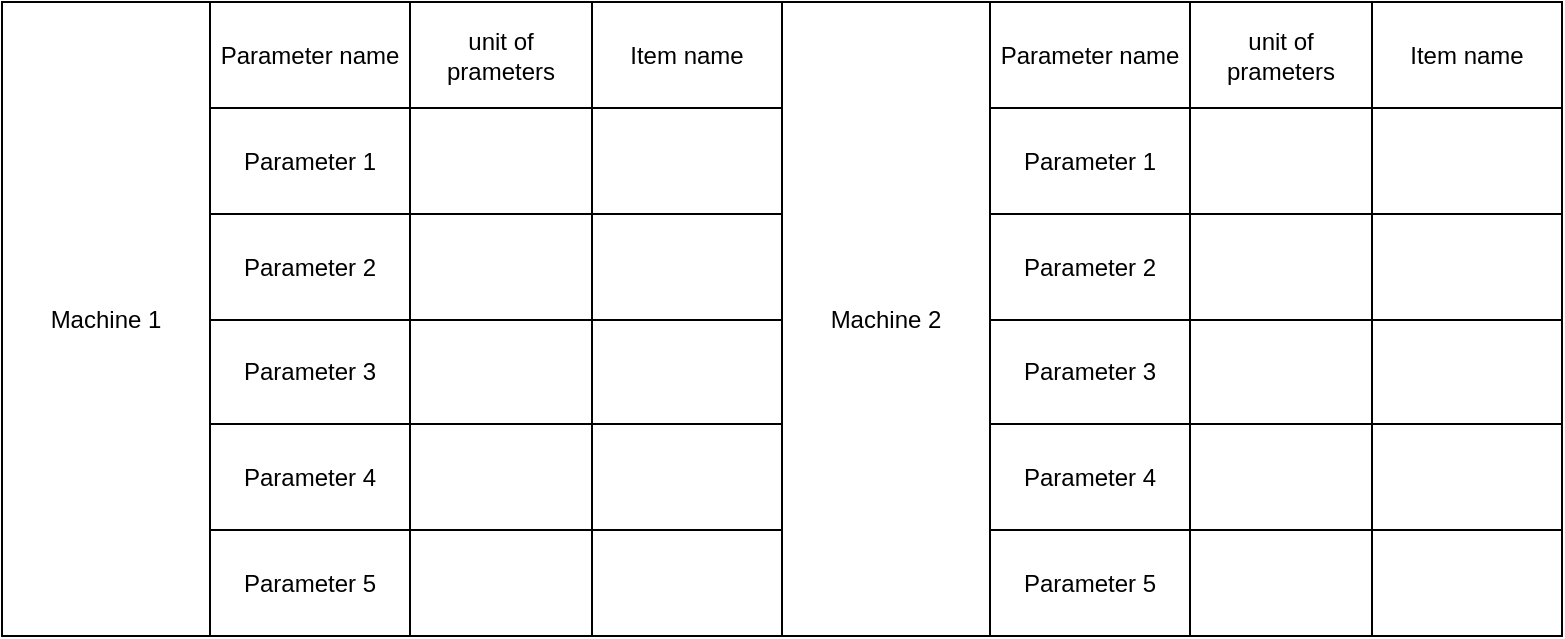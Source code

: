 <mxfile version="14.8.4" type="github">
  <diagram id="Z1trSQCHoKJ7LO43XMHb" name="Page-1">
    <mxGraphModel dx="1186" dy="651" grid="1" gridSize="10" guides="1" tooltips="1" connect="1" arrows="1" fold="1" page="1" pageScale="1" pageWidth="827" pageHeight="1169" math="0" shadow="0">
      <root>
        <mxCell id="0" />
        <mxCell id="1" parent="0" />
        <mxCell id="iuXq785Svx12iFxmTYCm-1" value="" style="shape=table;startSize=0;container=1;collapsible=0;childLayout=tableLayout;" vertex="1" parent="1">
          <mxGeometry x="414" y="340" width="286" height="317" as="geometry" />
        </mxCell>
        <mxCell id="iuXq785Svx12iFxmTYCm-2" value="" style="shape=partialRectangle;collapsible=0;dropTarget=0;pointerEvents=0;fillColor=none;top=0;left=0;bottom=0;right=0;points=[[0,0.5],[1,0.5]];portConstraint=eastwest;" vertex="1" parent="iuXq785Svx12iFxmTYCm-1">
          <mxGeometry width="286" height="53" as="geometry" />
        </mxCell>
        <mxCell id="iuXq785Svx12iFxmTYCm-3" value="Parameter name" style="shape=partialRectangle;html=1;whiteSpace=wrap;connectable=0;overflow=hidden;fillColor=none;top=0;left=0;bottom=0;right=0;" vertex="1" parent="iuXq785Svx12iFxmTYCm-2">
          <mxGeometry width="100" height="53" as="geometry" />
        </mxCell>
        <mxCell id="iuXq785Svx12iFxmTYCm-4" value="unit of prameters" style="shape=partialRectangle;html=1;whiteSpace=wrap;connectable=0;overflow=hidden;fillColor=none;top=0;left=0;bottom=0;right=0;" vertex="1" parent="iuXq785Svx12iFxmTYCm-2">
          <mxGeometry x="100" width="91" height="53" as="geometry" />
        </mxCell>
        <mxCell id="iuXq785Svx12iFxmTYCm-5" value="Item name" style="shape=partialRectangle;html=1;whiteSpace=wrap;connectable=0;overflow=hidden;fillColor=none;top=0;left=0;bottom=0;right=0;" vertex="1" parent="iuXq785Svx12iFxmTYCm-2">
          <mxGeometry x="191" width="95" height="53" as="geometry" />
        </mxCell>
        <mxCell id="iuXq785Svx12iFxmTYCm-14" style="shape=partialRectangle;collapsible=0;dropTarget=0;pointerEvents=0;fillColor=none;top=0;left=0;bottom=0;right=0;points=[[0,0.5],[1,0.5]];portConstraint=eastwest;" vertex="1" parent="iuXq785Svx12iFxmTYCm-1">
          <mxGeometry y="53" width="286" height="53" as="geometry" />
        </mxCell>
        <mxCell id="iuXq785Svx12iFxmTYCm-15" value="Parameter 1" style="shape=partialRectangle;html=1;whiteSpace=wrap;connectable=0;overflow=hidden;fillColor=none;top=0;left=0;bottom=0;right=0;" vertex="1" parent="iuXq785Svx12iFxmTYCm-14">
          <mxGeometry width="100" height="53" as="geometry" />
        </mxCell>
        <mxCell id="iuXq785Svx12iFxmTYCm-16" style="shape=partialRectangle;html=1;whiteSpace=wrap;connectable=0;overflow=hidden;fillColor=none;top=0;left=0;bottom=0;right=0;" vertex="1" parent="iuXq785Svx12iFxmTYCm-14">
          <mxGeometry x="100" width="91" height="53" as="geometry" />
        </mxCell>
        <mxCell id="iuXq785Svx12iFxmTYCm-17" style="shape=partialRectangle;html=1;whiteSpace=wrap;connectable=0;overflow=hidden;fillColor=none;top=0;left=0;bottom=0;right=0;" vertex="1" parent="iuXq785Svx12iFxmTYCm-14">
          <mxGeometry x="191" width="95" height="53" as="geometry" />
        </mxCell>
        <mxCell id="iuXq785Svx12iFxmTYCm-26" style="shape=partialRectangle;collapsible=0;dropTarget=0;pointerEvents=0;fillColor=none;top=0;left=0;bottom=0;right=0;points=[[0,0.5],[1,0.5]];portConstraint=eastwest;" vertex="1" parent="iuXq785Svx12iFxmTYCm-1">
          <mxGeometry y="106" width="286" height="53" as="geometry" />
        </mxCell>
        <mxCell id="iuXq785Svx12iFxmTYCm-27" value="Parameter 2" style="shape=partialRectangle;html=1;whiteSpace=wrap;connectable=0;overflow=hidden;fillColor=none;top=0;left=0;bottom=0;right=0;" vertex="1" parent="iuXq785Svx12iFxmTYCm-26">
          <mxGeometry width="100" height="53" as="geometry" />
        </mxCell>
        <mxCell id="iuXq785Svx12iFxmTYCm-28" style="shape=partialRectangle;html=1;whiteSpace=wrap;connectable=0;overflow=hidden;fillColor=none;top=0;left=0;bottom=0;right=0;" vertex="1" parent="iuXq785Svx12iFxmTYCm-26">
          <mxGeometry x="100" width="91" height="53" as="geometry" />
        </mxCell>
        <mxCell id="iuXq785Svx12iFxmTYCm-29" style="shape=partialRectangle;html=1;whiteSpace=wrap;connectable=0;overflow=hidden;fillColor=none;top=0;left=0;bottom=0;right=0;" vertex="1" parent="iuXq785Svx12iFxmTYCm-26">
          <mxGeometry x="191" width="95" height="53" as="geometry" />
        </mxCell>
        <mxCell id="iuXq785Svx12iFxmTYCm-38" value="" style="shape=partialRectangle;collapsible=0;dropTarget=0;pointerEvents=0;fillColor=none;top=0;left=0;bottom=0;right=0;points=[[0,0.5],[1,0.5]];portConstraint=eastwest;" vertex="1" parent="iuXq785Svx12iFxmTYCm-1">
          <mxGeometry y="159" width="286" height="52" as="geometry" />
        </mxCell>
        <mxCell id="iuXq785Svx12iFxmTYCm-39" value="Parameter 3" style="shape=partialRectangle;html=1;whiteSpace=wrap;connectable=0;overflow=hidden;fillColor=none;top=0;left=0;bottom=0;right=0;" vertex="1" parent="iuXq785Svx12iFxmTYCm-38">
          <mxGeometry width="100" height="52" as="geometry" />
        </mxCell>
        <mxCell id="iuXq785Svx12iFxmTYCm-40" value="" style="shape=partialRectangle;html=1;whiteSpace=wrap;connectable=0;overflow=hidden;fillColor=none;top=0;left=0;bottom=0;right=0;" vertex="1" parent="iuXq785Svx12iFxmTYCm-38">
          <mxGeometry x="100" width="91" height="52" as="geometry" />
        </mxCell>
        <mxCell id="iuXq785Svx12iFxmTYCm-41" value="" style="shape=partialRectangle;html=1;whiteSpace=wrap;connectable=0;overflow=hidden;fillColor=none;top=0;left=0;bottom=0;right=0;" vertex="1" parent="iuXq785Svx12iFxmTYCm-38">
          <mxGeometry x="191" width="95" height="52" as="geometry" />
        </mxCell>
        <mxCell id="iuXq785Svx12iFxmTYCm-50" value="" style="shape=partialRectangle;collapsible=0;dropTarget=0;pointerEvents=0;fillColor=none;top=0;left=0;bottom=0;right=0;points=[[0,0.5],[1,0.5]];portConstraint=eastwest;" vertex="1" parent="iuXq785Svx12iFxmTYCm-1">
          <mxGeometry y="211" width="286" height="53" as="geometry" />
        </mxCell>
        <mxCell id="iuXq785Svx12iFxmTYCm-51" value="Parameter 4" style="shape=partialRectangle;html=1;whiteSpace=wrap;connectable=0;overflow=hidden;fillColor=none;top=0;left=0;bottom=0;right=0;" vertex="1" parent="iuXq785Svx12iFxmTYCm-50">
          <mxGeometry width="100" height="53" as="geometry" />
        </mxCell>
        <mxCell id="iuXq785Svx12iFxmTYCm-52" value="" style="shape=partialRectangle;html=1;whiteSpace=wrap;connectable=0;overflow=hidden;fillColor=none;top=0;left=0;bottom=0;right=0;" vertex="1" parent="iuXq785Svx12iFxmTYCm-50">
          <mxGeometry x="100" width="91" height="53" as="geometry" />
        </mxCell>
        <mxCell id="iuXq785Svx12iFxmTYCm-53" value="" style="shape=partialRectangle;html=1;whiteSpace=wrap;connectable=0;overflow=hidden;fillColor=none;top=0;left=0;bottom=0;right=0;" vertex="1" parent="iuXq785Svx12iFxmTYCm-50">
          <mxGeometry x="191" width="95" height="53" as="geometry" />
        </mxCell>
        <mxCell id="iuXq785Svx12iFxmTYCm-62" value="" style="shape=partialRectangle;collapsible=0;dropTarget=0;pointerEvents=0;fillColor=none;top=0;left=0;bottom=0;right=0;points=[[0,0.5],[1,0.5]];portConstraint=eastwest;" vertex="1" parent="iuXq785Svx12iFxmTYCm-1">
          <mxGeometry y="264" width="286" height="53" as="geometry" />
        </mxCell>
        <mxCell id="iuXq785Svx12iFxmTYCm-63" value="Parameter 5" style="shape=partialRectangle;html=1;whiteSpace=wrap;connectable=0;overflow=hidden;fillColor=none;top=0;left=0;bottom=0;right=0;" vertex="1" parent="iuXq785Svx12iFxmTYCm-62">
          <mxGeometry width="100" height="53" as="geometry" />
        </mxCell>
        <mxCell id="iuXq785Svx12iFxmTYCm-64" value="" style="shape=partialRectangle;html=1;whiteSpace=wrap;connectable=0;overflow=hidden;fillColor=none;top=0;left=0;bottom=0;right=0;" vertex="1" parent="iuXq785Svx12iFxmTYCm-62">
          <mxGeometry x="100" width="91" height="53" as="geometry" />
        </mxCell>
        <mxCell id="iuXq785Svx12iFxmTYCm-65" value="" style="shape=partialRectangle;html=1;whiteSpace=wrap;connectable=0;overflow=hidden;fillColor=none;top=0;left=0;bottom=0;right=0;" vertex="1" parent="iuXq785Svx12iFxmTYCm-62">
          <mxGeometry x="191" width="95" height="53" as="geometry" />
        </mxCell>
        <mxCell id="iuXq785Svx12iFxmTYCm-212" value="" style="shape=table;startSize=0;container=1;collapsible=0;childLayout=tableLayout;" vertex="1" parent="1">
          <mxGeometry x="310" y="340" width="104" height="317" as="geometry" />
        </mxCell>
        <mxCell id="iuXq785Svx12iFxmTYCm-213" value="" style="shape=partialRectangle;collapsible=0;dropTarget=0;pointerEvents=0;fillColor=none;top=0;left=0;bottom=0;right=0;points=[[0,0.5],[1,0.5]];portConstraint=eastwest;" vertex="1" parent="iuXq785Svx12iFxmTYCm-212">
          <mxGeometry width="104" height="317" as="geometry" />
        </mxCell>
        <mxCell id="iuXq785Svx12iFxmTYCm-214" value="Machine 1" style="shape=partialRectangle;html=1;whiteSpace=wrap;connectable=0;overflow=hidden;fillColor=none;top=0;left=0;bottom=0;right=0;" vertex="1" parent="iuXq785Svx12iFxmTYCm-213">
          <mxGeometry width="104" height="317" as="geometry" />
        </mxCell>
        <mxCell id="iuXq785Svx12iFxmTYCm-215" value="" style="shape=table;startSize=0;container=1;collapsible=0;childLayout=tableLayout;" vertex="1" parent="1">
          <mxGeometry x="700" y="340" width="104" height="317" as="geometry" />
        </mxCell>
        <mxCell id="iuXq785Svx12iFxmTYCm-216" value="" style="shape=partialRectangle;collapsible=0;dropTarget=0;pointerEvents=0;fillColor=none;top=0;left=0;bottom=0;right=0;points=[[0,0.5],[1,0.5]];portConstraint=eastwest;" vertex="1" parent="iuXq785Svx12iFxmTYCm-215">
          <mxGeometry width="104" height="317" as="geometry" />
        </mxCell>
        <mxCell id="iuXq785Svx12iFxmTYCm-217" value="Machine 2" style="shape=partialRectangle;html=1;whiteSpace=wrap;connectable=0;overflow=hidden;fillColor=none;top=0;left=0;bottom=0;right=0;" vertex="1" parent="iuXq785Svx12iFxmTYCm-216">
          <mxGeometry width="104" height="317" as="geometry" />
        </mxCell>
        <mxCell id="iuXq785Svx12iFxmTYCm-265" value="" style="shape=table;startSize=0;container=1;collapsible=0;childLayout=tableLayout;" vertex="1" parent="1">
          <mxGeometry x="804" y="340" width="286" height="317" as="geometry" />
        </mxCell>
        <mxCell id="iuXq785Svx12iFxmTYCm-266" value="" style="shape=partialRectangle;collapsible=0;dropTarget=0;pointerEvents=0;fillColor=none;top=0;left=0;bottom=0;right=0;points=[[0,0.5],[1,0.5]];portConstraint=eastwest;" vertex="1" parent="iuXq785Svx12iFxmTYCm-265">
          <mxGeometry width="286" height="53" as="geometry" />
        </mxCell>
        <mxCell id="iuXq785Svx12iFxmTYCm-267" value="Parameter name" style="shape=partialRectangle;html=1;whiteSpace=wrap;connectable=0;overflow=hidden;fillColor=none;top=0;left=0;bottom=0;right=0;" vertex="1" parent="iuXq785Svx12iFxmTYCm-266">
          <mxGeometry width="100" height="53" as="geometry" />
        </mxCell>
        <mxCell id="iuXq785Svx12iFxmTYCm-268" value="unit of prameters" style="shape=partialRectangle;html=1;whiteSpace=wrap;connectable=0;overflow=hidden;fillColor=none;top=0;left=0;bottom=0;right=0;" vertex="1" parent="iuXq785Svx12iFxmTYCm-266">
          <mxGeometry x="100" width="91" height="53" as="geometry" />
        </mxCell>
        <mxCell id="iuXq785Svx12iFxmTYCm-269" value="Item name" style="shape=partialRectangle;html=1;whiteSpace=wrap;connectable=0;overflow=hidden;fillColor=none;top=0;left=0;bottom=0;right=0;" vertex="1" parent="iuXq785Svx12iFxmTYCm-266">
          <mxGeometry x="191" width="95" height="53" as="geometry" />
        </mxCell>
        <mxCell id="iuXq785Svx12iFxmTYCm-270" style="shape=partialRectangle;collapsible=0;dropTarget=0;pointerEvents=0;fillColor=none;top=0;left=0;bottom=0;right=0;points=[[0,0.5],[1,0.5]];portConstraint=eastwest;" vertex="1" parent="iuXq785Svx12iFxmTYCm-265">
          <mxGeometry y="53" width="286" height="53" as="geometry" />
        </mxCell>
        <mxCell id="iuXq785Svx12iFxmTYCm-271" value="Parameter 1" style="shape=partialRectangle;html=1;whiteSpace=wrap;connectable=0;overflow=hidden;fillColor=none;top=0;left=0;bottom=0;right=0;" vertex="1" parent="iuXq785Svx12iFxmTYCm-270">
          <mxGeometry width="100" height="53" as="geometry" />
        </mxCell>
        <mxCell id="iuXq785Svx12iFxmTYCm-272" style="shape=partialRectangle;html=1;whiteSpace=wrap;connectable=0;overflow=hidden;fillColor=none;top=0;left=0;bottom=0;right=0;" vertex="1" parent="iuXq785Svx12iFxmTYCm-270">
          <mxGeometry x="100" width="91" height="53" as="geometry" />
        </mxCell>
        <mxCell id="iuXq785Svx12iFxmTYCm-273" style="shape=partialRectangle;html=1;whiteSpace=wrap;connectable=0;overflow=hidden;fillColor=none;top=0;left=0;bottom=0;right=0;" vertex="1" parent="iuXq785Svx12iFxmTYCm-270">
          <mxGeometry x="191" width="95" height="53" as="geometry" />
        </mxCell>
        <mxCell id="iuXq785Svx12iFxmTYCm-274" style="shape=partialRectangle;collapsible=0;dropTarget=0;pointerEvents=0;fillColor=none;top=0;left=0;bottom=0;right=0;points=[[0,0.5],[1,0.5]];portConstraint=eastwest;" vertex="1" parent="iuXq785Svx12iFxmTYCm-265">
          <mxGeometry y="106" width="286" height="53" as="geometry" />
        </mxCell>
        <mxCell id="iuXq785Svx12iFxmTYCm-275" value="Parameter 2" style="shape=partialRectangle;html=1;whiteSpace=wrap;connectable=0;overflow=hidden;fillColor=none;top=0;left=0;bottom=0;right=0;" vertex="1" parent="iuXq785Svx12iFxmTYCm-274">
          <mxGeometry width="100" height="53" as="geometry" />
        </mxCell>
        <mxCell id="iuXq785Svx12iFxmTYCm-276" style="shape=partialRectangle;html=1;whiteSpace=wrap;connectable=0;overflow=hidden;fillColor=none;top=0;left=0;bottom=0;right=0;" vertex="1" parent="iuXq785Svx12iFxmTYCm-274">
          <mxGeometry x="100" width="91" height="53" as="geometry" />
        </mxCell>
        <mxCell id="iuXq785Svx12iFxmTYCm-277" style="shape=partialRectangle;html=1;whiteSpace=wrap;connectable=0;overflow=hidden;fillColor=none;top=0;left=0;bottom=0;right=0;" vertex="1" parent="iuXq785Svx12iFxmTYCm-274">
          <mxGeometry x="191" width="95" height="53" as="geometry" />
        </mxCell>
        <mxCell id="iuXq785Svx12iFxmTYCm-278" value="" style="shape=partialRectangle;collapsible=0;dropTarget=0;pointerEvents=0;fillColor=none;top=0;left=0;bottom=0;right=0;points=[[0,0.5],[1,0.5]];portConstraint=eastwest;" vertex="1" parent="iuXq785Svx12iFxmTYCm-265">
          <mxGeometry y="159" width="286" height="52" as="geometry" />
        </mxCell>
        <mxCell id="iuXq785Svx12iFxmTYCm-279" value="Parameter 3" style="shape=partialRectangle;html=1;whiteSpace=wrap;connectable=0;overflow=hidden;fillColor=none;top=0;left=0;bottom=0;right=0;" vertex="1" parent="iuXq785Svx12iFxmTYCm-278">
          <mxGeometry width="100" height="52" as="geometry" />
        </mxCell>
        <mxCell id="iuXq785Svx12iFxmTYCm-280" value="" style="shape=partialRectangle;html=1;whiteSpace=wrap;connectable=0;overflow=hidden;fillColor=none;top=0;left=0;bottom=0;right=0;" vertex="1" parent="iuXq785Svx12iFxmTYCm-278">
          <mxGeometry x="100" width="91" height="52" as="geometry" />
        </mxCell>
        <mxCell id="iuXq785Svx12iFxmTYCm-281" value="" style="shape=partialRectangle;html=1;whiteSpace=wrap;connectable=0;overflow=hidden;fillColor=none;top=0;left=0;bottom=0;right=0;" vertex="1" parent="iuXq785Svx12iFxmTYCm-278">
          <mxGeometry x="191" width="95" height="52" as="geometry" />
        </mxCell>
        <mxCell id="iuXq785Svx12iFxmTYCm-282" value="" style="shape=partialRectangle;collapsible=0;dropTarget=0;pointerEvents=0;fillColor=none;top=0;left=0;bottom=0;right=0;points=[[0,0.5],[1,0.5]];portConstraint=eastwest;" vertex="1" parent="iuXq785Svx12iFxmTYCm-265">
          <mxGeometry y="211" width="286" height="53" as="geometry" />
        </mxCell>
        <mxCell id="iuXq785Svx12iFxmTYCm-283" value="Parameter 4" style="shape=partialRectangle;html=1;whiteSpace=wrap;connectable=0;overflow=hidden;fillColor=none;top=0;left=0;bottom=0;right=0;" vertex="1" parent="iuXq785Svx12iFxmTYCm-282">
          <mxGeometry width="100" height="53" as="geometry" />
        </mxCell>
        <mxCell id="iuXq785Svx12iFxmTYCm-284" value="" style="shape=partialRectangle;html=1;whiteSpace=wrap;connectable=0;overflow=hidden;fillColor=none;top=0;left=0;bottom=0;right=0;" vertex="1" parent="iuXq785Svx12iFxmTYCm-282">
          <mxGeometry x="100" width="91" height="53" as="geometry" />
        </mxCell>
        <mxCell id="iuXq785Svx12iFxmTYCm-285" value="" style="shape=partialRectangle;html=1;whiteSpace=wrap;connectable=0;overflow=hidden;fillColor=none;top=0;left=0;bottom=0;right=0;" vertex="1" parent="iuXq785Svx12iFxmTYCm-282">
          <mxGeometry x="191" width="95" height="53" as="geometry" />
        </mxCell>
        <mxCell id="iuXq785Svx12iFxmTYCm-286" value="" style="shape=partialRectangle;collapsible=0;dropTarget=0;pointerEvents=0;fillColor=none;top=0;left=0;bottom=0;right=0;points=[[0,0.5],[1,0.5]];portConstraint=eastwest;" vertex="1" parent="iuXq785Svx12iFxmTYCm-265">
          <mxGeometry y="264" width="286" height="53" as="geometry" />
        </mxCell>
        <mxCell id="iuXq785Svx12iFxmTYCm-287" value="Parameter 5" style="shape=partialRectangle;html=1;whiteSpace=wrap;connectable=0;overflow=hidden;fillColor=none;top=0;left=0;bottom=0;right=0;" vertex="1" parent="iuXq785Svx12iFxmTYCm-286">
          <mxGeometry width="100" height="53" as="geometry" />
        </mxCell>
        <mxCell id="iuXq785Svx12iFxmTYCm-288" value="" style="shape=partialRectangle;html=1;whiteSpace=wrap;connectable=0;overflow=hidden;fillColor=none;top=0;left=0;bottom=0;right=0;" vertex="1" parent="iuXq785Svx12iFxmTYCm-286">
          <mxGeometry x="100" width="91" height="53" as="geometry" />
        </mxCell>
        <mxCell id="iuXq785Svx12iFxmTYCm-289" value="" style="shape=partialRectangle;html=1;whiteSpace=wrap;connectable=0;overflow=hidden;fillColor=none;top=0;left=0;bottom=0;right=0;" vertex="1" parent="iuXq785Svx12iFxmTYCm-286">
          <mxGeometry x="191" width="95" height="53" as="geometry" />
        </mxCell>
      </root>
    </mxGraphModel>
  </diagram>
</mxfile>
